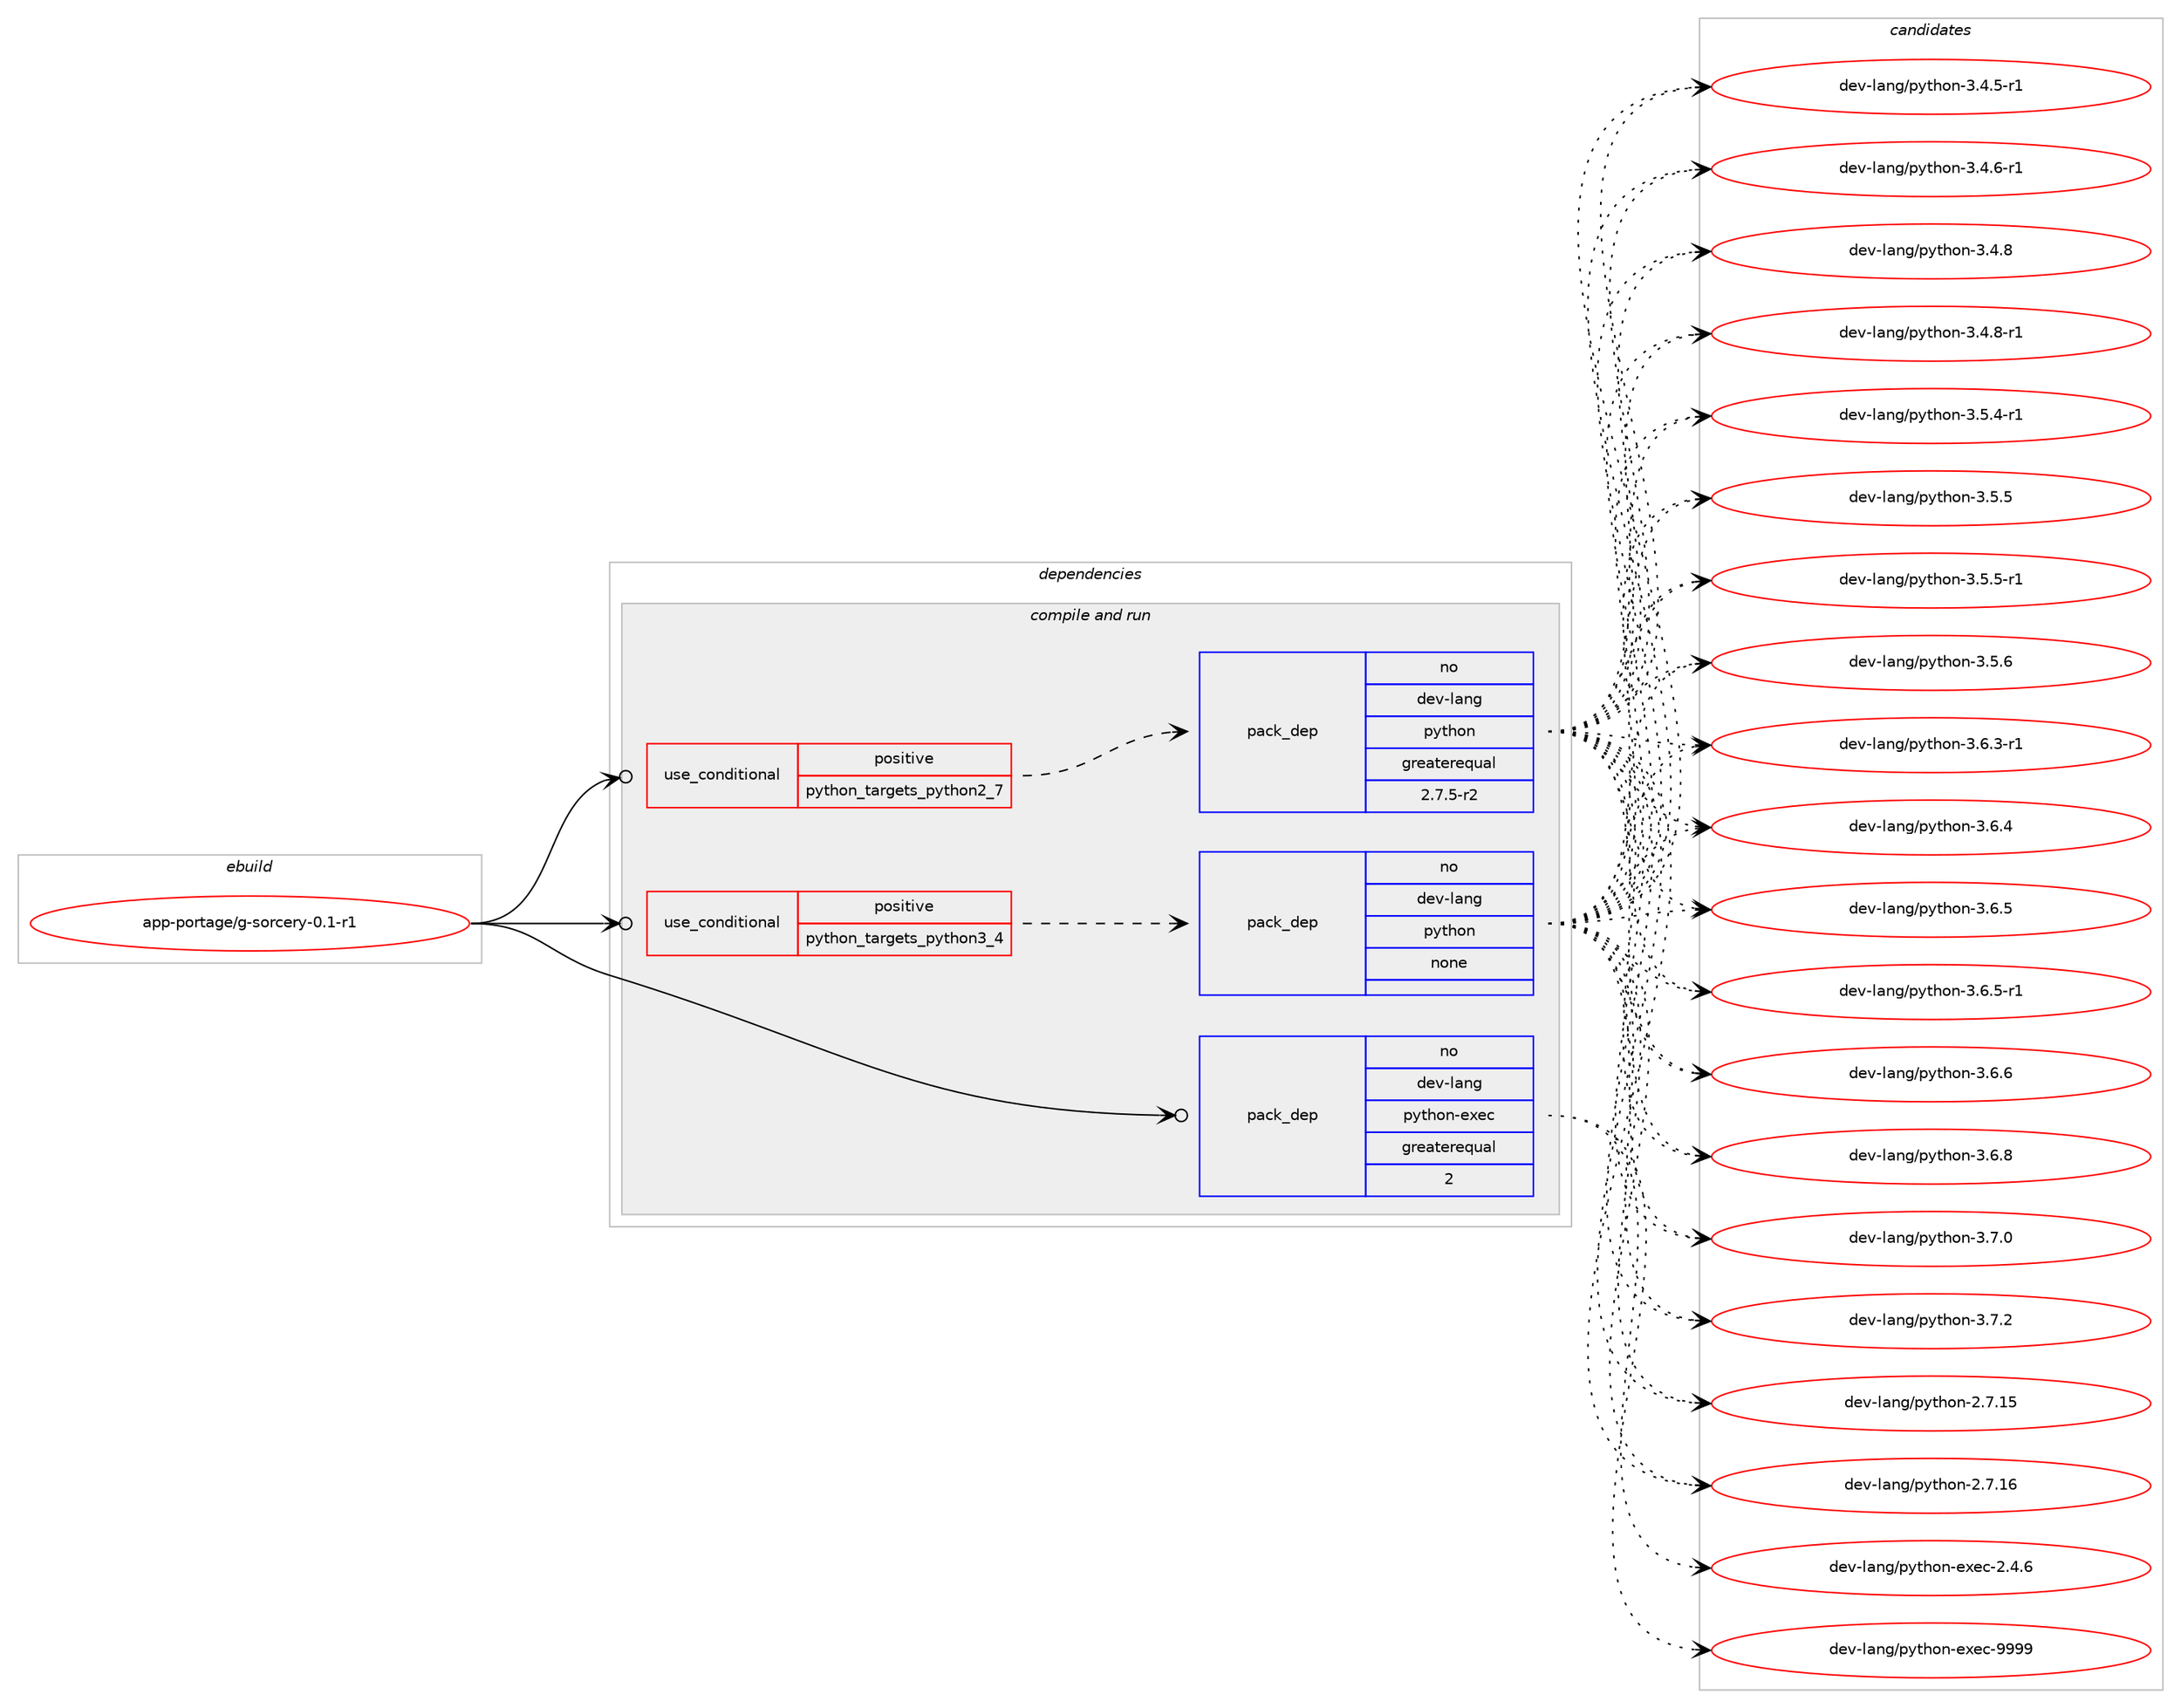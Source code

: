 digraph prolog {

# *************
# Graph options
# *************

newrank=true;
concentrate=true;
compound=true;
graph [rankdir=LR,fontname=Helvetica,fontsize=10,ranksep=1.5];#, ranksep=2.5, nodesep=0.2];
edge  [arrowhead=vee];
node  [fontname=Helvetica,fontsize=10];

# **********
# The ebuild
# **********

subgraph cluster_leftcol {
color=gray;
rank=same;
label=<<i>ebuild</i>>;
id [label="app-portage/g-sorcery-0.1-r1", color=red, width=4, href="../app-portage/g-sorcery-0.1-r1.svg"];
}

# ****************
# The dependencies
# ****************

subgraph cluster_midcol {
color=gray;
label=<<i>dependencies</i>>;
subgraph cluster_compile {
fillcolor="#eeeeee";
style=filled;
label=<<i>compile</i>>;
}
subgraph cluster_compileandrun {
fillcolor="#eeeeee";
style=filled;
label=<<i>compile and run</i>>;
subgraph cond354675 {
dependency1305520 [label=<<TABLE BORDER="0" CELLBORDER="1" CELLSPACING="0" CELLPADDING="4"><TR><TD ROWSPAN="3" CELLPADDING="10">use_conditional</TD></TR><TR><TD>positive</TD></TR><TR><TD>python_targets_python2_7</TD></TR></TABLE>>, shape=none, color=red];
subgraph pack930463 {
dependency1305521 [label=<<TABLE BORDER="0" CELLBORDER="1" CELLSPACING="0" CELLPADDING="4" WIDTH="220"><TR><TD ROWSPAN="6" CELLPADDING="30">pack_dep</TD></TR><TR><TD WIDTH="110">no</TD></TR><TR><TD>dev-lang</TD></TR><TR><TD>python</TD></TR><TR><TD>greaterequal</TD></TR><TR><TD>2.7.5-r2</TD></TR></TABLE>>, shape=none, color=blue];
}
dependency1305520:e -> dependency1305521:w [weight=20,style="dashed",arrowhead="vee"];
}
id:e -> dependency1305520:w [weight=20,style="solid",arrowhead="odotvee"];
subgraph cond354676 {
dependency1305522 [label=<<TABLE BORDER="0" CELLBORDER="1" CELLSPACING="0" CELLPADDING="4"><TR><TD ROWSPAN="3" CELLPADDING="10">use_conditional</TD></TR><TR><TD>positive</TD></TR><TR><TD>python_targets_python3_4</TD></TR></TABLE>>, shape=none, color=red];
subgraph pack930464 {
dependency1305523 [label=<<TABLE BORDER="0" CELLBORDER="1" CELLSPACING="0" CELLPADDING="4" WIDTH="220"><TR><TD ROWSPAN="6" CELLPADDING="30">pack_dep</TD></TR><TR><TD WIDTH="110">no</TD></TR><TR><TD>dev-lang</TD></TR><TR><TD>python</TD></TR><TR><TD>none</TD></TR><TR><TD></TD></TR></TABLE>>, shape=none, color=blue];
}
dependency1305522:e -> dependency1305523:w [weight=20,style="dashed",arrowhead="vee"];
}
id:e -> dependency1305522:w [weight=20,style="solid",arrowhead="odotvee"];
subgraph pack930465 {
dependency1305524 [label=<<TABLE BORDER="0" CELLBORDER="1" CELLSPACING="0" CELLPADDING="4" WIDTH="220"><TR><TD ROWSPAN="6" CELLPADDING="30">pack_dep</TD></TR><TR><TD WIDTH="110">no</TD></TR><TR><TD>dev-lang</TD></TR><TR><TD>python-exec</TD></TR><TR><TD>greaterequal</TD></TR><TR><TD>2</TD></TR></TABLE>>, shape=none, color=blue];
}
id:e -> dependency1305524:w [weight=20,style="solid",arrowhead="odotvee"];
}
subgraph cluster_run {
fillcolor="#eeeeee";
style=filled;
label=<<i>run</i>>;
}
}

# **************
# The candidates
# **************

subgraph cluster_choices {
rank=same;
color=gray;
label=<<i>candidates</i>>;

subgraph choice930463 {
color=black;
nodesep=1;
choice10010111845108971101034711212111610411111045504655464953 [label="dev-lang/python-2.7.15", color=red, width=4,href="../dev-lang/python-2.7.15.svg"];
choice10010111845108971101034711212111610411111045504655464954 [label="dev-lang/python-2.7.16", color=red, width=4,href="../dev-lang/python-2.7.16.svg"];
choice1001011184510897110103471121211161041111104551465246534511449 [label="dev-lang/python-3.4.5-r1", color=red, width=4,href="../dev-lang/python-3.4.5-r1.svg"];
choice1001011184510897110103471121211161041111104551465246544511449 [label="dev-lang/python-3.4.6-r1", color=red, width=4,href="../dev-lang/python-3.4.6-r1.svg"];
choice100101118451089711010347112121116104111110455146524656 [label="dev-lang/python-3.4.8", color=red, width=4,href="../dev-lang/python-3.4.8.svg"];
choice1001011184510897110103471121211161041111104551465246564511449 [label="dev-lang/python-3.4.8-r1", color=red, width=4,href="../dev-lang/python-3.4.8-r1.svg"];
choice1001011184510897110103471121211161041111104551465346524511449 [label="dev-lang/python-3.5.4-r1", color=red, width=4,href="../dev-lang/python-3.5.4-r1.svg"];
choice100101118451089711010347112121116104111110455146534653 [label="dev-lang/python-3.5.5", color=red, width=4,href="../dev-lang/python-3.5.5.svg"];
choice1001011184510897110103471121211161041111104551465346534511449 [label="dev-lang/python-3.5.5-r1", color=red, width=4,href="../dev-lang/python-3.5.5-r1.svg"];
choice100101118451089711010347112121116104111110455146534654 [label="dev-lang/python-3.5.6", color=red, width=4,href="../dev-lang/python-3.5.6.svg"];
choice1001011184510897110103471121211161041111104551465446514511449 [label="dev-lang/python-3.6.3-r1", color=red, width=4,href="../dev-lang/python-3.6.3-r1.svg"];
choice100101118451089711010347112121116104111110455146544652 [label="dev-lang/python-3.6.4", color=red, width=4,href="../dev-lang/python-3.6.4.svg"];
choice100101118451089711010347112121116104111110455146544653 [label="dev-lang/python-3.6.5", color=red, width=4,href="../dev-lang/python-3.6.5.svg"];
choice1001011184510897110103471121211161041111104551465446534511449 [label="dev-lang/python-3.6.5-r1", color=red, width=4,href="../dev-lang/python-3.6.5-r1.svg"];
choice100101118451089711010347112121116104111110455146544654 [label="dev-lang/python-3.6.6", color=red, width=4,href="../dev-lang/python-3.6.6.svg"];
choice100101118451089711010347112121116104111110455146544656 [label="dev-lang/python-3.6.8", color=red, width=4,href="../dev-lang/python-3.6.8.svg"];
choice100101118451089711010347112121116104111110455146554648 [label="dev-lang/python-3.7.0", color=red, width=4,href="../dev-lang/python-3.7.0.svg"];
choice100101118451089711010347112121116104111110455146554650 [label="dev-lang/python-3.7.2", color=red, width=4,href="../dev-lang/python-3.7.2.svg"];
dependency1305521:e -> choice10010111845108971101034711212111610411111045504655464953:w [style=dotted,weight="100"];
dependency1305521:e -> choice10010111845108971101034711212111610411111045504655464954:w [style=dotted,weight="100"];
dependency1305521:e -> choice1001011184510897110103471121211161041111104551465246534511449:w [style=dotted,weight="100"];
dependency1305521:e -> choice1001011184510897110103471121211161041111104551465246544511449:w [style=dotted,weight="100"];
dependency1305521:e -> choice100101118451089711010347112121116104111110455146524656:w [style=dotted,weight="100"];
dependency1305521:e -> choice1001011184510897110103471121211161041111104551465246564511449:w [style=dotted,weight="100"];
dependency1305521:e -> choice1001011184510897110103471121211161041111104551465346524511449:w [style=dotted,weight="100"];
dependency1305521:e -> choice100101118451089711010347112121116104111110455146534653:w [style=dotted,weight="100"];
dependency1305521:e -> choice1001011184510897110103471121211161041111104551465346534511449:w [style=dotted,weight="100"];
dependency1305521:e -> choice100101118451089711010347112121116104111110455146534654:w [style=dotted,weight="100"];
dependency1305521:e -> choice1001011184510897110103471121211161041111104551465446514511449:w [style=dotted,weight="100"];
dependency1305521:e -> choice100101118451089711010347112121116104111110455146544652:w [style=dotted,weight="100"];
dependency1305521:e -> choice100101118451089711010347112121116104111110455146544653:w [style=dotted,weight="100"];
dependency1305521:e -> choice1001011184510897110103471121211161041111104551465446534511449:w [style=dotted,weight="100"];
dependency1305521:e -> choice100101118451089711010347112121116104111110455146544654:w [style=dotted,weight="100"];
dependency1305521:e -> choice100101118451089711010347112121116104111110455146544656:w [style=dotted,weight="100"];
dependency1305521:e -> choice100101118451089711010347112121116104111110455146554648:w [style=dotted,weight="100"];
dependency1305521:e -> choice100101118451089711010347112121116104111110455146554650:w [style=dotted,weight="100"];
}
subgraph choice930464 {
color=black;
nodesep=1;
choice10010111845108971101034711212111610411111045504655464953 [label="dev-lang/python-2.7.15", color=red, width=4,href="../dev-lang/python-2.7.15.svg"];
choice10010111845108971101034711212111610411111045504655464954 [label="dev-lang/python-2.7.16", color=red, width=4,href="../dev-lang/python-2.7.16.svg"];
choice1001011184510897110103471121211161041111104551465246534511449 [label="dev-lang/python-3.4.5-r1", color=red, width=4,href="../dev-lang/python-3.4.5-r1.svg"];
choice1001011184510897110103471121211161041111104551465246544511449 [label="dev-lang/python-3.4.6-r1", color=red, width=4,href="../dev-lang/python-3.4.6-r1.svg"];
choice100101118451089711010347112121116104111110455146524656 [label="dev-lang/python-3.4.8", color=red, width=4,href="../dev-lang/python-3.4.8.svg"];
choice1001011184510897110103471121211161041111104551465246564511449 [label="dev-lang/python-3.4.8-r1", color=red, width=4,href="../dev-lang/python-3.4.8-r1.svg"];
choice1001011184510897110103471121211161041111104551465346524511449 [label="dev-lang/python-3.5.4-r1", color=red, width=4,href="../dev-lang/python-3.5.4-r1.svg"];
choice100101118451089711010347112121116104111110455146534653 [label="dev-lang/python-3.5.5", color=red, width=4,href="../dev-lang/python-3.5.5.svg"];
choice1001011184510897110103471121211161041111104551465346534511449 [label="dev-lang/python-3.5.5-r1", color=red, width=4,href="../dev-lang/python-3.5.5-r1.svg"];
choice100101118451089711010347112121116104111110455146534654 [label="dev-lang/python-3.5.6", color=red, width=4,href="../dev-lang/python-3.5.6.svg"];
choice1001011184510897110103471121211161041111104551465446514511449 [label="dev-lang/python-3.6.3-r1", color=red, width=4,href="../dev-lang/python-3.6.3-r1.svg"];
choice100101118451089711010347112121116104111110455146544652 [label="dev-lang/python-3.6.4", color=red, width=4,href="../dev-lang/python-3.6.4.svg"];
choice100101118451089711010347112121116104111110455146544653 [label="dev-lang/python-3.6.5", color=red, width=4,href="../dev-lang/python-3.6.5.svg"];
choice1001011184510897110103471121211161041111104551465446534511449 [label="dev-lang/python-3.6.5-r1", color=red, width=4,href="../dev-lang/python-3.6.5-r1.svg"];
choice100101118451089711010347112121116104111110455146544654 [label="dev-lang/python-3.6.6", color=red, width=4,href="../dev-lang/python-3.6.6.svg"];
choice100101118451089711010347112121116104111110455146544656 [label="dev-lang/python-3.6.8", color=red, width=4,href="../dev-lang/python-3.6.8.svg"];
choice100101118451089711010347112121116104111110455146554648 [label="dev-lang/python-3.7.0", color=red, width=4,href="../dev-lang/python-3.7.0.svg"];
choice100101118451089711010347112121116104111110455146554650 [label="dev-lang/python-3.7.2", color=red, width=4,href="../dev-lang/python-3.7.2.svg"];
dependency1305523:e -> choice10010111845108971101034711212111610411111045504655464953:w [style=dotted,weight="100"];
dependency1305523:e -> choice10010111845108971101034711212111610411111045504655464954:w [style=dotted,weight="100"];
dependency1305523:e -> choice1001011184510897110103471121211161041111104551465246534511449:w [style=dotted,weight="100"];
dependency1305523:e -> choice1001011184510897110103471121211161041111104551465246544511449:w [style=dotted,weight="100"];
dependency1305523:e -> choice100101118451089711010347112121116104111110455146524656:w [style=dotted,weight="100"];
dependency1305523:e -> choice1001011184510897110103471121211161041111104551465246564511449:w [style=dotted,weight="100"];
dependency1305523:e -> choice1001011184510897110103471121211161041111104551465346524511449:w [style=dotted,weight="100"];
dependency1305523:e -> choice100101118451089711010347112121116104111110455146534653:w [style=dotted,weight="100"];
dependency1305523:e -> choice1001011184510897110103471121211161041111104551465346534511449:w [style=dotted,weight="100"];
dependency1305523:e -> choice100101118451089711010347112121116104111110455146534654:w [style=dotted,weight="100"];
dependency1305523:e -> choice1001011184510897110103471121211161041111104551465446514511449:w [style=dotted,weight="100"];
dependency1305523:e -> choice100101118451089711010347112121116104111110455146544652:w [style=dotted,weight="100"];
dependency1305523:e -> choice100101118451089711010347112121116104111110455146544653:w [style=dotted,weight="100"];
dependency1305523:e -> choice1001011184510897110103471121211161041111104551465446534511449:w [style=dotted,weight="100"];
dependency1305523:e -> choice100101118451089711010347112121116104111110455146544654:w [style=dotted,weight="100"];
dependency1305523:e -> choice100101118451089711010347112121116104111110455146544656:w [style=dotted,weight="100"];
dependency1305523:e -> choice100101118451089711010347112121116104111110455146554648:w [style=dotted,weight="100"];
dependency1305523:e -> choice100101118451089711010347112121116104111110455146554650:w [style=dotted,weight="100"];
}
subgraph choice930465 {
color=black;
nodesep=1;
choice1001011184510897110103471121211161041111104510112010199455046524654 [label="dev-lang/python-exec-2.4.6", color=red, width=4,href="../dev-lang/python-exec-2.4.6.svg"];
choice10010111845108971101034711212111610411111045101120101994557575757 [label="dev-lang/python-exec-9999", color=red, width=4,href="../dev-lang/python-exec-9999.svg"];
dependency1305524:e -> choice1001011184510897110103471121211161041111104510112010199455046524654:w [style=dotted,weight="100"];
dependency1305524:e -> choice10010111845108971101034711212111610411111045101120101994557575757:w [style=dotted,weight="100"];
}
}

}

